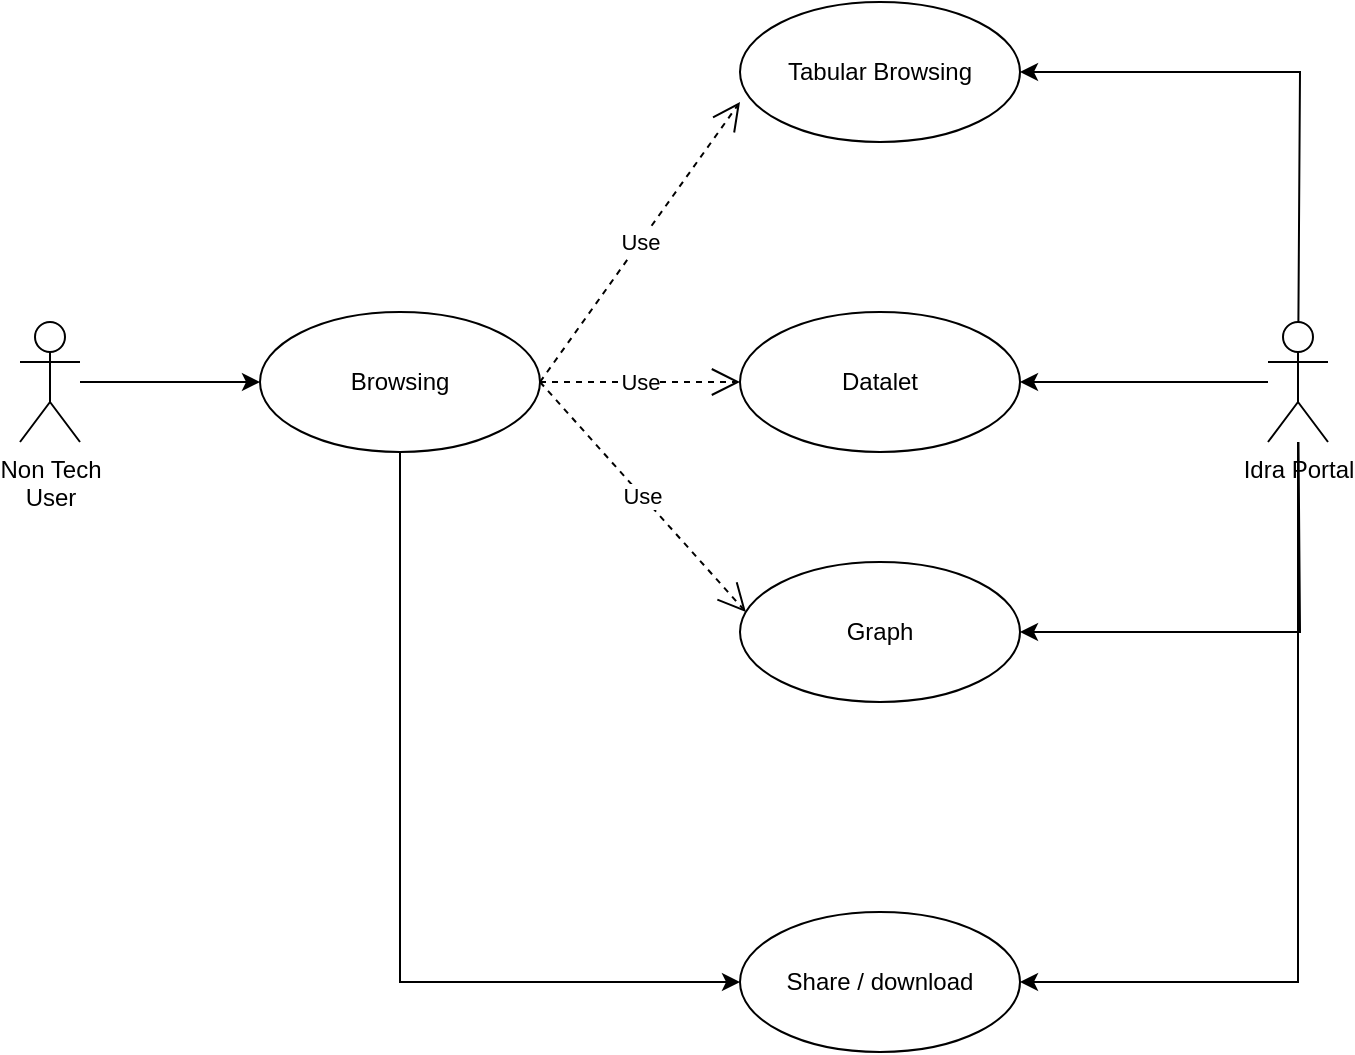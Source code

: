 <mxfile version="20.6.0" type="github">
  <diagram id="d5wyS1ef0221cU0D_tvc" name="Pagina-1">
    <mxGraphModel dx="1182" dy="722" grid="1" gridSize="10" guides="1" tooltips="1" connect="1" arrows="1" fold="1" page="1" pageScale="1" pageWidth="827" pageHeight="1169" math="0" shadow="0">
      <root>
        <mxCell id="0" />
        <mxCell id="1" parent="0" />
        <mxCell id="W6PwVB8RjXh48Aur9JLG-3" value="" style="edgeStyle=orthogonalEdgeStyle;rounded=0;orthogonalLoop=1;jettySize=auto;html=1;" parent="1" source="W6PwVB8RjXh48Aur9JLG-1" target="W6PwVB8RjXh48Aur9JLG-2" edge="1">
          <mxGeometry relative="1" as="geometry" />
        </mxCell>
        <mxCell id="W6PwVB8RjXh48Aur9JLG-1" value="&lt;div&gt;Non Tech &lt;br&gt;&lt;/div&gt;&lt;div&gt;User&lt;/div&gt;" style="shape=umlActor;verticalLabelPosition=bottom;verticalAlign=top;html=1;" parent="1" vertex="1">
          <mxGeometry x="120" y="290" width="30" height="60" as="geometry" />
        </mxCell>
        <mxCell id="W6PwVB8RjXh48Aur9JLG-15" style="edgeStyle=orthogonalEdgeStyle;rounded=0;orthogonalLoop=1;jettySize=auto;html=1;" parent="1" source="W6PwVB8RjXh48Aur9JLG-2" target="W6PwVB8RjXh48Aur9JLG-14" edge="1">
          <mxGeometry relative="1" as="geometry">
            <Array as="points">
              <mxPoint x="310" y="620" />
            </Array>
          </mxGeometry>
        </mxCell>
        <mxCell id="W6PwVB8RjXh48Aur9JLG-2" value="&lt;div&gt;Browsing&lt;/div&gt;" style="ellipse;whiteSpace=wrap;html=1;" parent="1" vertex="1">
          <mxGeometry x="240" y="285" width="140" height="70" as="geometry" />
        </mxCell>
        <mxCell id="W6PwVB8RjXh48Aur9JLG-4" value="&lt;div&gt;Graph&lt;/div&gt;" style="ellipse;whiteSpace=wrap;html=1;" parent="1" vertex="1">
          <mxGeometry x="480" y="410" width="140" height="70" as="geometry" />
        </mxCell>
        <mxCell id="W6PwVB8RjXh48Aur9JLG-5" value="&lt;div&gt;Datalet&lt;/div&gt;" style="ellipse;whiteSpace=wrap;html=1;" parent="1" vertex="1">
          <mxGeometry x="480" y="285" width="140" height="70" as="geometry" />
        </mxCell>
        <mxCell id="W6PwVB8RjXh48Aur9JLG-6" value="Tabular Browsing" style="ellipse;whiteSpace=wrap;html=1;" parent="1" vertex="1">
          <mxGeometry x="480" y="130" width="140" height="70" as="geometry" />
        </mxCell>
        <mxCell id="W6PwVB8RjXh48Aur9JLG-7" value="Use" style="endArrow=open;endSize=12;dashed=1;html=1;rounded=0;exitX=1;exitY=0.5;exitDx=0;exitDy=0;" parent="1" source="W6PwVB8RjXh48Aur9JLG-2" target="W6PwVB8RjXh48Aur9JLG-5" edge="1">
          <mxGeometry width="160" relative="1" as="geometry">
            <mxPoint x="377" y="320" as="sourcePoint" />
            <mxPoint x="474.06" y="322" as="targetPoint" />
          </mxGeometry>
        </mxCell>
        <mxCell id="W6PwVB8RjXh48Aur9JLG-8" value="Use" style="endArrow=open;endSize=12;dashed=1;html=1;rounded=0;exitX=1;exitY=0.5;exitDx=0;exitDy=0;entryX=0.021;entryY=0.357;entryDx=0;entryDy=0;entryPerimeter=0;" parent="1" source="W6PwVB8RjXh48Aur9JLG-2" target="W6PwVB8RjXh48Aur9JLG-4" edge="1">
          <mxGeometry width="160" relative="1" as="geometry">
            <mxPoint x="390" y="330" as="sourcePoint" />
            <mxPoint x="490.121" y="327.055" as="targetPoint" />
          </mxGeometry>
        </mxCell>
        <mxCell id="W6PwVB8RjXh48Aur9JLG-9" value="Use" style="endArrow=open;endSize=12;dashed=1;html=1;rounded=0;entryX=0;entryY=0.714;entryDx=0;entryDy=0;entryPerimeter=0;" parent="1" target="W6PwVB8RjXh48Aur9JLG-6" edge="1">
          <mxGeometry width="160" relative="1" as="geometry">
            <mxPoint x="380" y="320" as="sourcePoint" />
            <mxPoint x="500.121" y="337.055" as="targetPoint" />
          </mxGeometry>
        </mxCell>
        <mxCell id="W6PwVB8RjXh48Aur9JLG-11" style="rounded=0;orthogonalLoop=1;jettySize=auto;html=1;entryX=1;entryY=0.5;entryDx=0;entryDy=0;" parent="1" source="W6PwVB8RjXh48Aur9JLG-10" target="W6PwVB8RjXh48Aur9JLG-6" edge="1">
          <mxGeometry relative="1" as="geometry">
            <Array as="points">
              <mxPoint x="760" y="165" />
            </Array>
          </mxGeometry>
        </mxCell>
        <mxCell id="W6PwVB8RjXh48Aur9JLG-12" style="rounded=0;orthogonalLoop=1;jettySize=auto;html=1;entryX=1;entryY=0.5;entryDx=0;entryDy=0;" parent="1" source="W6PwVB8RjXh48Aur9JLG-10" target="W6PwVB8RjXh48Aur9JLG-4" edge="1">
          <mxGeometry relative="1" as="geometry">
            <Array as="points">
              <mxPoint x="760" y="445" />
            </Array>
          </mxGeometry>
        </mxCell>
        <mxCell id="W6PwVB8RjXh48Aur9JLG-13" style="rounded=0;orthogonalLoop=1;jettySize=auto;html=1;" parent="1" source="W6PwVB8RjXh48Aur9JLG-10" target="W6PwVB8RjXh48Aur9JLG-5" edge="1">
          <mxGeometry relative="1" as="geometry" />
        </mxCell>
        <mxCell id="Ri91_jj3D8ZOYMj0DCEo-1" style="rounded=0;orthogonalLoop=1;jettySize=auto;html=1;entryX=1;entryY=0.5;entryDx=0;entryDy=0;edgeStyle=orthogonalEdgeStyle;" parent="1" source="W6PwVB8RjXh48Aur9JLG-10" target="W6PwVB8RjXh48Aur9JLG-14" edge="1">
          <mxGeometry relative="1" as="geometry">
            <Array as="points">
              <mxPoint x="759" y="620" />
            </Array>
          </mxGeometry>
        </mxCell>
        <mxCell id="W6PwVB8RjXh48Aur9JLG-10" value="Idra Portal" style="shape=umlActor;verticalLabelPosition=bottom;verticalAlign=top;html=1;" parent="1" vertex="1">
          <mxGeometry x="744" y="290" width="30" height="60" as="geometry" />
        </mxCell>
        <mxCell id="W6PwVB8RjXh48Aur9JLG-14" value="Share / download" style="ellipse;whiteSpace=wrap;html=1;" parent="1" vertex="1">
          <mxGeometry x="480" y="585" width="140" height="70" as="geometry" />
        </mxCell>
      </root>
    </mxGraphModel>
  </diagram>
</mxfile>
